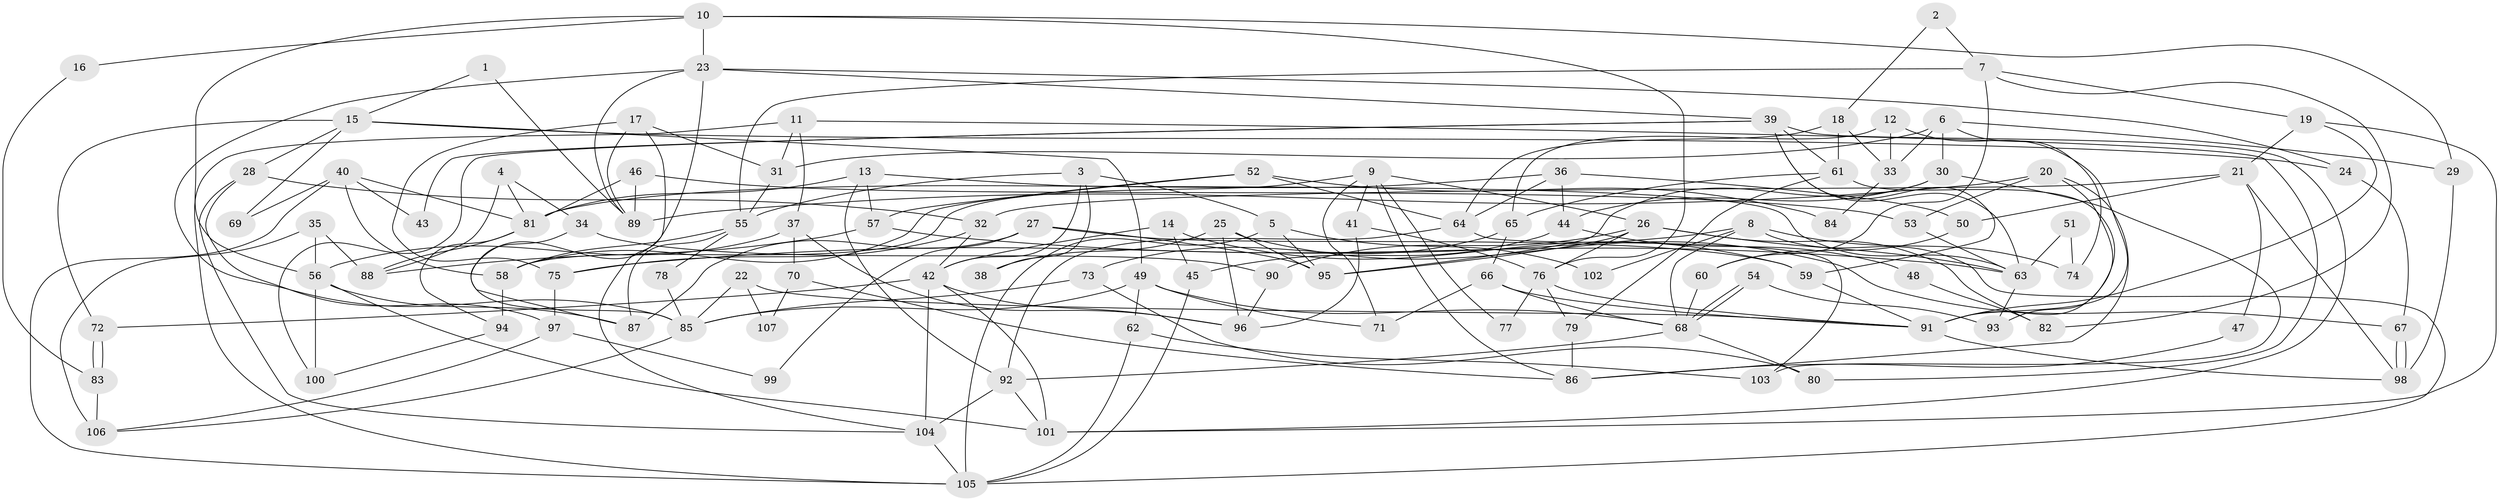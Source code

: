 // Generated by graph-tools (version 1.1) at 2025/15/03/09/25 04:15:03]
// undirected, 107 vertices, 214 edges
graph export_dot {
graph [start="1"]
  node [color=gray90,style=filled];
  1;
  2;
  3;
  4;
  5;
  6;
  7;
  8;
  9;
  10;
  11;
  12;
  13;
  14;
  15;
  16;
  17;
  18;
  19;
  20;
  21;
  22;
  23;
  24;
  25;
  26;
  27;
  28;
  29;
  30;
  31;
  32;
  33;
  34;
  35;
  36;
  37;
  38;
  39;
  40;
  41;
  42;
  43;
  44;
  45;
  46;
  47;
  48;
  49;
  50;
  51;
  52;
  53;
  54;
  55;
  56;
  57;
  58;
  59;
  60;
  61;
  62;
  63;
  64;
  65;
  66;
  67;
  68;
  69;
  70;
  71;
  72;
  73;
  74;
  75;
  76;
  77;
  78;
  79;
  80;
  81;
  82;
  83;
  84;
  85;
  86;
  87;
  88;
  89;
  90;
  91;
  92;
  93;
  94;
  95;
  96;
  97;
  98;
  99;
  100;
  101;
  102;
  103;
  104;
  105;
  106;
  107;
  1 -- 15;
  1 -- 89;
  2 -- 18;
  2 -- 7;
  3 -- 42;
  3 -- 55;
  3 -- 5;
  3 -- 38;
  4 -- 34;
  4 -- 81;
  4 -- 88;
  5 -- 105;
  5 -- 95;
  5 -- 102;
  6 -- 31;
  6 -- 29;
  6 -- 30;
  6 -- 33;
  6 -- 74;
  7 -- 55;
  7 -- 19;
  7 -- 60;
  7 -- 82;
  8 -- 75;
  8 -- 68;
  8 -- 74;
  8 -- 102;
  8 -- 105;
  9 -- 26;
  9 -- 58;
  9 -- 41;
  9 -- 71;
  9 -- 77;
  9 -- 86;
  10 -- 76;
  10 -- 23;
  10 -- 16;
  10 -- 29;
  10 -- 56;
  11 -- 105;
  11 -- 80;
  11 -- 31;
  11 -- 37;
  12 -- 91;
  12 -- 33;
  12 -- 65;
  13 -- 63;
  13 -- 92;
  13 -- 57;
  13 -- 81;
  14 -- 42;
  14 -- 59;
  14 -- 45;
  15 -- 72;
  15 -- 28;
  15 -- 24;
  15 -- 49;
  15 -- 69;
  16 -- 83;
  17 -- 89;
  17 -- 87;
  17 -- 31;
  17 -- 75;
  18 -- 61;
  18 -- 64;
  18 -- 33;
  19 -- 21;
  19 -- 91;
  19 -- 101;
  20 -- 86;
  20 -- 91;
  20 -- 53;
  20 -- 89;
  21 -- 32;
  21 -- 50;
  21 -- 47;
  21 -- 98;
  22 -- 91;
  22 -- 85;
  22 -- 107;
  23 -- 89;
  23 -- 104;
  23 -- 24;
  23 -- 39;
  23 -- 85;
  24 -- 67;
  25 -- 67;
  25 -- 95;
  25 -- 38;
  25 -- 96;
  26 -- 63;
  26 -- 95;
  26 -- 76;
  26 -- 82;
  26 -- 90;
  27 -- 59;
  27 -- 95;
  27 -- 87;
  27 -- 99;
  28 -- 32;
  28 -- 104;
  28 -- 97;
  29 -- 98;
  30 -- 103;
  30 -- 44;
  30 -- 95;
  31 -- 55;
  32 -- 75;
  32 -- 42;
  33 -- 84;
  34 -- 85;
  34 -- 90;
  35 -- 88;
  35 -- 56;
  35 -- 106;
  36 -- 44;
  36 -- 64;
  36 -- 50;
  36 -- 81;
  37 -- 56;
  37 -- 70;
  37 -- 96;
  39 -- 101;
  39 -- 43;
  39 -- 59;
  39 -- 61;
  39 -- 63;
  39 -- 100;
  40 -- 81;
  40 -- 58;
  40 -- 43;
  40 -- 69;
  40 -- 105;
  41 -- 96;
  41 -- 76;
  42 -- 96;
  42 -- 101;
  42 -- 72;
  42 -- 104;
  44 -- 45;
  44 -- 48;
  45 -- 105;
  46 -- 53;
  46 -- 81;
  46 -- 89;
  47 -- 86;
  48 -- 82;
  49 -- 71;
  49 -- 62;
  49 -- 68;
  49 -- 85;
  50 -- 60;
  51 -- 74;
  51 -- 63;
  52 -- 58;
  52 -- 57;
  52 -- 64;
  52 -- 84;
  53 -- 63;
  54 -- 68;
  54 -- 68;
  54 -- 93;
  55 -- 87;
  55 -- 58;
  55 -- 78;
  56 -- 101;
  56 -- 87;
  56 -- 100;
  57 -- 88;
  57 -- 63;
  58 -- 94;
  59 -- 91;
  60 -- 68;
  61 -- 65;
  61 -- 79;
  61 -- 93;
  62 -- 105;
  62 -- 103;
  63 -- 93;
  64 -- 92;
  64 -- 103;
  65 -- 66;
  65 -- 73;
  66 -- 68;
  66 -- 91;
  66 -- 71;
  67 -- 98;
  67 -- 98;
  68 -- 80;
  68 -- 92;
  70 -- 86;
  70 -- 107;
  72 -- 83;
  72 -- 83;
  73 -- 85;
  73 -- 80;
  75 -- 97;
  76 -- 77;
  76 -- 79;
  76 -- 91;
  78 -- 85;
  79 -- 86;
  81 -- 88;
  81 -- 94;
  83 -- 106;
  85 -- 106;
  90 -- 96;
  91 -- 98;
  92 -- 104;
  92 -- 101;
  94 -- 100;
  97 -- 106;
  97 -- 99;
  104 -- 105;
}
